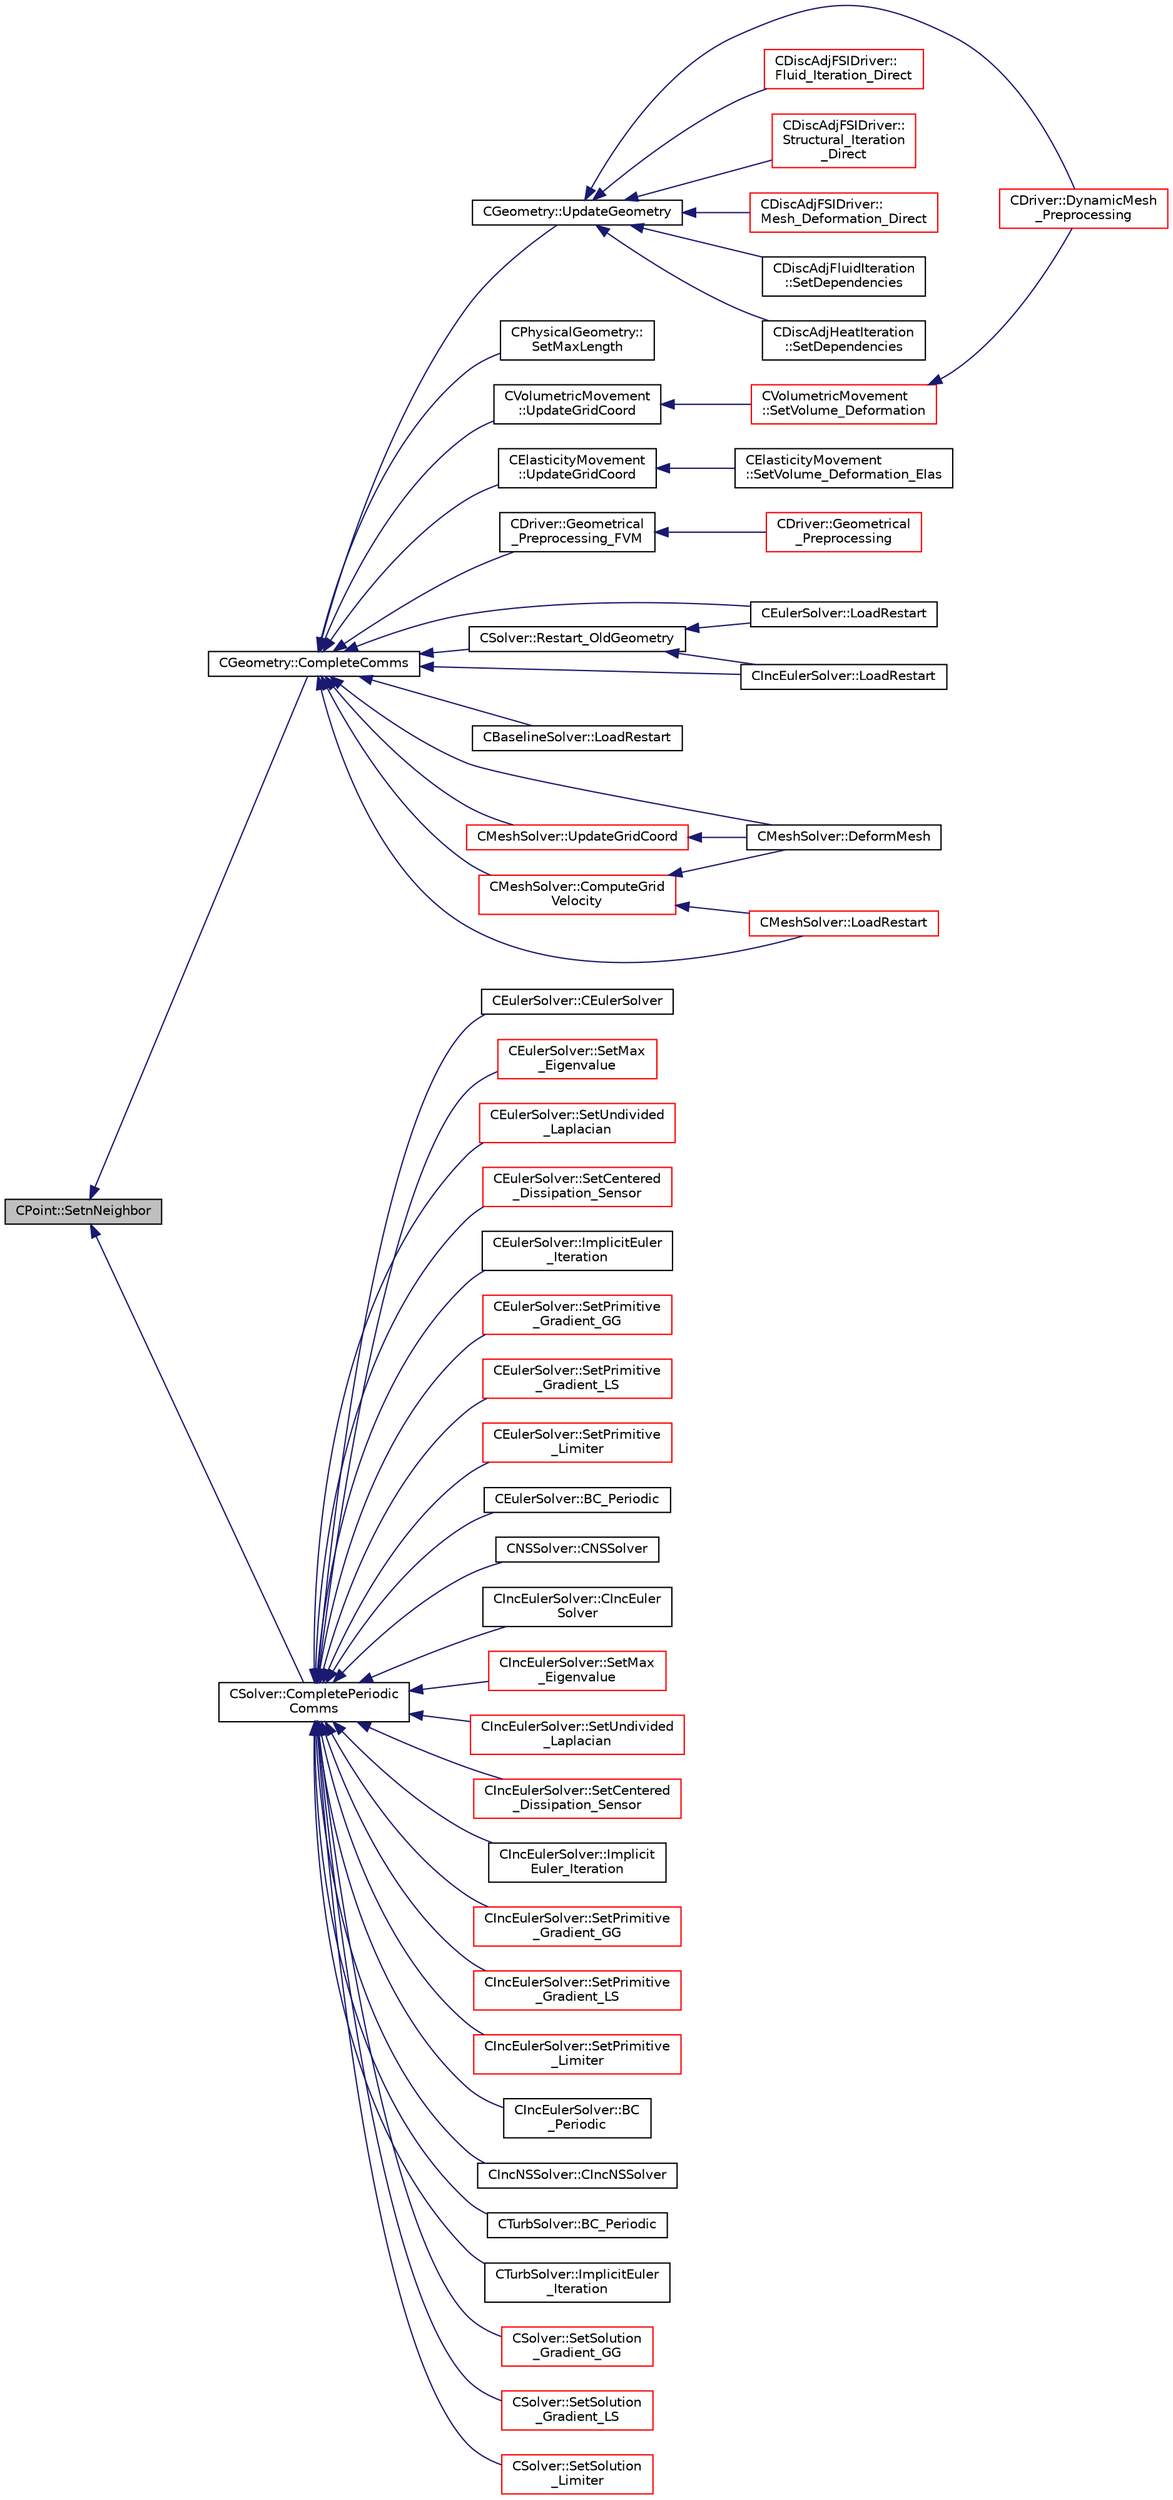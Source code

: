 digraph "CPoint::SetnNeighbor"
{
  edge [fontname="Helvetica",fontsize="10",labelfontname="Helvetica",labelfontsize="10"];
  node [fontname="Helvetica",fontsize="10",shape=record];
  rankdir="LR";
  Node2276 [label="CPoint::SetnNeighbor",height=0.2,width=0.4,color="black", fillcolor="grey75", style="filled", fontcolor="black"];
  Node2276 -> Node2277 [dir="back",color="midnightblue",fontsize="10",style="solid",fontname="Helvetica"];
  Node2277 [label="CGeometry::CompleteComms",height=0.2,width=0.4,color="black", fillcolor="white", style="filled",URL="$class_c_geometry.html#a18d2f0e3a00218eef232cd75029bc53e",tooltip="Routine to complete the set of non-blocking communications launched by InitiateComms() and unpacking ..."];
  Node2277 -> Node2278 [dir="back",color="midnightblue",fontsize="10",style="solid",fontname="Helvetica"];
  Node2278 [label="CGeometry::UpdateGeometry",height=0.2,width=0.4,color="black", fillcolor="white", style="filled",URL="$class_c_geometry.html#a19a4ef04ee51e37dc80cebf429e71a55",tooltip="Update the multi-grid structure and the wall-distance. "];
  Node2278 -> Node2279 [dir="back",color="midnightblue",fontsize="10",style="solid",fontname="Helvetica"];
  Node2279 [label="CDriver::DynamicMesh\l_Preprocessing",height=0.2,width=0.4,color="red", fillcolor="white", style="filled",URL="$class_c_driver.html#af585d91d9c08dbddcc2b3e67dd5f5af9",tooltip="GridMovement_Preprocessing. "];
  Node2278 -> Node2281 [dir="back",color="midnightblue",fontsize="10",style="solid",fontname="Helvetica"];
  Node2281 [label="CDiscAdjFSIDriver::\lFluid_Iteration_Direct",height=0.2,width=0.4,color="red", fillcolor="white", style="filled",URL="$class_c_disc_adj_f_s_i_driver.html#aade7f9d8b7f7f1ddccfdc62d3b1fdaa8",tooltip="Run a direct flow iteration. "];
  Node2278 -> Node2286 [dir="back",color="midnightblue",fontsize="10",style="solid",fontname="Helvetica"];
  Node2286 [label="CDiscAdjFSIDriver::\lStructural_Iteration\l_Direct",height=0.2,width=0.4,color="red", fillcolor="white", style="filled",URL="$class_c_disc_adj_f_s_i_driver.html#aef8192d6dd5451f1e496e9847c2c5c65",tooltip="Run a direct structural iteration. "];
  Node2278 -> Node2287 [dir="back",color="midnightblue",fontsize="10",style="solid",fontname="Helvetica"];
  Node2287 [label="CDiscAdjFSIDriver::\lMesh_Deformation_Direct",height=0.2,width=0.4,color="red", fillcolor="white", style="filled",URL="$class_c_disc_adj_f_s_i_driver.html#ad683500d6b3773af342165b1b18f5c59",tooltip="Run a direct mesh deformation. "];
  Node2278 -> Node2288 [dir="back",color="midnightblue",fontsize="10",style="solid",fontname="Helvetica"];
  Node2288 [label="CDiscAdjFluidIteration\l::SetDependencies",height=0.2,width=0.4,color="black", fillcolor="white", style="filled",URL="$class_c_disc_adj_fluid_iteration.html#aad302b77466b001d380ca8766ba8d85c",tooltip="Compute necessary variables that depend on the conservative variables or the mesh node positions (e..."];
  Node2278 -> Node2289 [dir="back",color="midnightblue",fontsize="10",style="solid",fontname="Helvetica"];
  Node2289 [label="CDiscAdjHeatIteration\l::SetDependencies",height=0.2,width=0.4,color="black", fillcolor="white", style="filled",URL="$class_c_disc_adj_heat_iteration.html#a8098b35364d0a2a7b1fa31850714e359",tooltip="Compute necessary variables that depend on the conservative variables or the mesh node positions (e..."];
  Node2277 -> Node2290 [dir="back",color="midnightblue",fontsize="10",style="solid",fontname="Helvetica"];
  Node2290 [label="CPhysicalGeometry::\lSetMaxLength",height=0.2,width=0.4,color="black", fillcolor="white", style="filled",URL="$class_c_physical_geometry.html#a2b4568d0c08c7035c9ad4b07c4561b2c",tooltip="Set the maximum cell-center to cell-center distance for CVs. "];
  Node2277 -> Node2291 [dir="back",color="midnightblue",fontsize="10",style="solid",fontname="Helvetica"];
  Node2291 [label="CVolumetricMovement\l::UpdateGridCoord",height=0.2,width=0.4,color="black", fillcolor="white", style="filled",URL="$class_c_volumetric_movement.html#aad474762b9f95bb5c867fe33fdb4efba",tooltip="Update the value of the coordinates after the grid movement. "];
  Node2291 -> Node2292 [dir="back",color="midnightblue",fontsize="10",style="solid",fontname="Helvetica"];
  Node2292 [label="CVolumetricMovement\l::SetVolume_Deformation",height=0.2,width=0.4,color="red", fillcolor="white", style="filled",URL="$class_c_volumetric_movement.html#a9120967db0448fb16cb3ddf14ce6b533",tooltip="Grid deformation using the spring analogy method. "];
  Node2292 -> Node2279 [dir="back",color="midnightblue",fontsize="10",style="solid",fontname="Helvetica"];
  Node2277 -> Node2314 [dir="back",color="midnightblue",fontsize="10",style="solid",fontname="Helvetica"];
  Node2314 [label="CElasticityMovement\l::UpdateGridCoord",height=0.2,width=0.4,color="black", fillcolor="white", style="filled",URL="$class_c_elasticity_movement.html#ae7d22e0f0d88bdc3be317d46f90c52d7",tooltip="Update the value of the coordinates after the grid movement. "];
  Node2314 -> Node2315 [dir="back",color="midnightblue",fontsize="10",style="solid",fontname="Helvetica"];
  Node2315 [label="CElasticityMovement\l::SetVolume_Deformation_Elas",height=0.2,width=0.4,color="black", fillcolor="white", style="filled",URL="$class_c_elasticity_movement.html#a214b75ab52f6238cf321ec5834289b8e",tooltip="Grid deformation using the linear elasticity equations. "];
  Node2277 -> Node2316 [dir="back",color="midnightblue",fontsize="10",style="solid",fontname="Helvetica"];
  Node2316 [label="CDriver::Geometrical\l_Preprocessing_FVM",height=0.2,width=0.4,color="black", fillcolor="white", style="filled",URL="$class_c_driver.html#a2007d2233a2d935a90140499ec4822a4",tooltip="Geometrical_Preprocessing_FVM. "];
  Node2316 -> Node2317 [dir="back",color="midnightblue",fontsize="10",style="solid",fontname="Helvetica"];
  Node2317 [label="CDriver::Geometrical\l_Preprocessing",height=0.2,width=0.4,color="red", fillcolor="white", style="filled",URL="$class_c_driver.html#ad3d55fa299acdb779a7772bcee249004",tooltip="Construction of the edge-based data structure and the multigrid structure. "];
  Node2277 -> Node2318 [dir="back",color="midnightblue",fontsize="10",style="solid",fontname="Helvetica"];
  Node2318 [label="CEulerSolver::LoadRestart",height=0.2,width=0.4,color="black", fillcolor="white", style="filled",URL="$class_c_euler_solver.html#a463d0854ec9cfb4a277794df9329ebae",tooltip="Load a solution from a restart file. "];
  Node2277 -> Node2319 [dir="back",color="midnightblue",fontsize="10",style="solid",fontname="Helvetica"];
  Node2319 [label="CIncEulerSolver::LoadRestart",height=0.2,width=0.4,color="black", fillcolor="white", style="filled",URL="$class_c_inc_euler_solver.html#aa4c572590c60bbc0f3db269eb55ea12f",tooltip="Load a solution from a restart file. "];
  Node2277 -> Node2320 [dir="back",color="midnightblue",fontsize="10",style="solid",fontname="Helvetica"];
  Node2320 [label="CSolver::Restart_OldGeometry",height=0.2,width=0.4,color="black", fillcolor="white", style="filled",URL="$class_c_solver.html#a5a2c57500290322ac02752f98fa1f163",tooltip="Load the geometries at the previous time states n and nM1. "];
  Node2320 -> Node2318 [dir="back",color="midnightblue",fontsize="10",style="solid",fontname="Helvetica"];
  Node2320 -> Node2319 [dir="back",color="midnightblue",fontsize="10",style="solid",fontname="Helvetica"];
  Node2277 -> Node2321 [dir="back",color="midnightblue",fontsize="10",style="solid",fontname="Helvetica"];
  Node2321 [label="CBaselineSolver::LoadRestart",height=0.2,width=0.4,color="black", fillcolor="white", style="filled",URL="$class_c_baseline_solver.html#acb5f7a5211dcf8ba4337e9b251024553",tooltip="Load a solution from a restart file. "];
  Node2277 -> Node2322 [dir="back",color="midnightblue",fontsize="10",style="solid",fontname="Helvetica"];
  Node2322 [label="CMeshSolver::DeformMesh",height=0.2,width=0.4,color="black", fillcolor="white", style="filled",URL="$class_c_mesh_solver.html#a9f95488da182ba844e5ea3cd0d613399",tooltip="Grid deformation using the linear elasticity equations. "];
  Node2277 -> Node2323 [dir="back",color="midnightblue",fontsize="10",style="solid",fontname="Helvetica"];
  Node2323 [label="CMeshSolver::UpdateGridCoord",height=0.2,width=0.4,color="red", fillcolor="white", style="filled",URL="$class_c_mesh_solver.html#a2bec69d4296fc697955ebfff9d899971",tooltip="Update the value of the coordinates after the grid movement. "];
  Node2323 -> Node2322 [dir="back",color="midnightblue",fontsize="10",style="solid",fontname="Helvetica"];
  Node2277 -> Node2325 [dir="back",color="midnightblue",fontsize="10",style="solid",fontname="Helvetica"];
  Node2325 [label="CMeshSolver::ComputeGrid\lVelocity",height=0.2,width=0.4,color="red", fillcolor="white", style="filled",URL="$class_c_mesh_solver.html#af8ed30c05a9adae36d8b41a88a53a448",tooltip="Compute the grid velocity form the displacements of the mesh. "];
  Node2325 -> Node2322 [dir="back",color="midnightblue",fontsize="10",style="solid",fontname="Helvetica"];
  Node2325 -> Node2326 [dir="back",color="midnightblue",fontsize="10",style="solid",fontname="Helvetica"];
  Node2326 [label="CMeshSolver::LoadRestart",height=0.2,width=0.4,color="red", fillcolor="white", style="filled",URL="$class_c_mesh_solver.html#a158c64de91317d7570e7192493fe0a19",tooltip="Load a solution from a restart file. "];
  Node2277 -> Node2326 [dir="back",color="midnightblue",fontsize="10",style="solid",fontname="Helvetica"];
  Node2276 -> Node2327 [dir="back",color="midnightblue",fontsize="10",style="solid",fontname="Helvetica"];
  Node2327 [label="CSolver::CompletePeriodic\lComms",height=0.2,width=0.4,color="black", fillcolor="white", style="filled",URL="$class_c_solver.html#a7e77df2076057995213de49d4ca2e7c7",tooltip="Routine to complete the set of non-blocking periodic communications launched by InitiatePeriodicComms..."];
  Node2327 -> Node2328 [dir="back",color="midnightblue",fontsize="10",style="solid",fontname="Helvetica"];
  Node2328 [label="CEulerSolver::CEulerSolver",height=0.2,width=0.4,color="black", fillcolor="white", style="filled",URL="$class_c_euler_solver.html#ae1e74218b4e943111b100d7ddcbd4db9"];
  Node2327 -> Node2329 [dir="back",color="midnightblue",fontsize="10",style="solid",fontname="Helvetica"];
  Node2329 [label="CEulerSolver::SetMax\l_Eigenvalue",height=0.2,width=0.4,color="red", fillcolor="white", style="filled",URL="$class_c_euler_solver.html#a76f7fdf349ae41c6f0cf4df82b571fb1",tooltip="Compute the max eigenvalue. "];
  Node2327 -> Node2332 [dir="back",color="midnightblue",fontsize="10",style="solid",fontname="Helvetica"];
  Node2332 [label="CEulerSolver::SetUndivided\l_Laplacian",height=0.2,width=0.4,color="red", fillcolor="white", style="filled",URL="$class_c_euler_solver.html#adc7c82a25b8be22b16b5452c1992744f",tooltip="Compute the undivided laplacian for the solution, except the energy equation. "];
  Node2327 -> Node2333 [dir="back",color="midnightblue",fontsize="10",style="solid",fontname="Helvetica"];
  Node2333 [label="CEulerSolver::SetCentered\l_Dissipation_Sensor",height=0.2,width=0.4,color="red", fillcolor="white", style="filled",URL="$class_c_euler_solver.html#a2f4e3619ae65c63cbda1ef2098441ab4",tooltip="Compute a pressure sensor switch. "];
  Node2327 -> Node2334 [dir="back",color="midnightblue",fontsize="10",style="solid",fontname="Helvetica"];
  Node2334 [label="CEulerSolver::ImplicitEuler\l_Iteration",height=0.2,width=0.4,color="black", fillcolor="white", style="filled",URL="$class_c_euler_solver.html#a4e8277fc44dc97c8d73fbe3347204372",tooltip="Update the solution using an implicit Euler scheme. "];
  Node2327 -> Node2335 [dir="back",color="midnightblue",fontsize="10",style="solid",fontname="Helvetica"];
  Node2335 [label="CEulerSolver::SetPrimitive\l_Gradient_GG",height=0.2,width=0.4,color="red", fillcolor="white", style="filled",URL="$class_c_euler_solver.html#a74fb3b502b83371fcf0728ec546e039b",tooltip="Compute the gradient of the primitive variables using Green-Gauss method, and stores the result in th..."];
  Node2327 -> Node2336 [dir="back",color="midnightblue",fontsize="10",style="solid",fontname="Helvetica"];
  Node2336 [label="CEulerSolver::SetPrimitive\l_Gradient_LS",height=0.2,width=0.4,color="red", fillcolor="white", style="filled",URL="$class_c_euler_solver.html#a734d5bd064215fb722477f39993155d4",tooltip="Compute the gradient of the primitive variables using a Least-Squares method, and stores the result i..."];
  Node2327 -> Node2337 [dir="back",color="midnightblue",fontsize="10",style="solid",fontname="Helvetica"];
  Node2337 [label="CEulerSolver::SetPrimitive\l_Limiter",height=0.2,width=0.4,color="red", fillcolor="white", style="filled",URL="$class_c_euler_solver.html#a43004a7f0fad7a6d1f435144710bf13e",tooltip="Compute the limiter of the primitive variables. "];
  Node2327 -> Node2338 [dir="back",color="midnightblue",fontsize="10",style="solid",fontname="Helvetica"];
  Node2338 [label="CEulerSolver::BC_Periodic",height=0.2,width=0.4,color="black", fillcolor="white", style="filled",URL="$class_c_euler_solver.html#a9bd458698ede3dffd1b4d1f974f39b03",tooltip="Impose a periodic boundary condition by summing contributions from the complete control volume..."];
  Node2327 -> Node2339 [dir="back",color="midnightblue",fontsize="10",style="solid",fontname="Helvetica"];
  Node2339 [label="CNSSolver::CNSSolver",height=0.2,width=0.4,color="black", fillcolor="white", style="filled",URL="$class_c_n_s_solver.html#a2a8ad49c42b4546696e631cf44b7788b"];
  Node2327 -> Node2340 [dir="back",color="midnightblue",fontsize="10",style="solid",fontname="Helvetica"];
  Node2340 [label="CIncEulerSolver::CIncEuler\lSolver",height=0.2,width=0.4,color="black", fillcolor="white", style="filled",URL="$class_c_inc_euler_solver.html#a91f644b8f9a00215bac5bcd31dfc06d8"];
  Node2327 -> Node2341 [dir="back",color="midnightblue",fontsize="10",style="solid",fontname="Helvetica"];
  Node2341 [label="CIncEulerSolver::SetMax\l_Eigenvalue",height=0.2,width=0.4,color="red", fillcolor="white", style="filled",URL="$class_c_inc_euler_solver.html#ab804c5648aa5dd71ea12a57997167984",tooltip="Compute the max eigenvalue. "];
  Node2327 -> Node2344 [dir="back",color="midnightblue",fontsize="10",style="solid",fontname="Helvetica"];
  Node2344 [label="CIncEulerSolver::SetUndivided\l_Laplacian",height=0.2,width=0.4,color="red", fillcolor="white", style="filled",URL="$class_c_inc_euler_solver.html#a8b5d7772432b9759213892a50621c329",tooltip="Compute the undivided laplacian for the solution, except the energy equation. "];
  Node2327 -> Node2345 [dir="back",color="midnightblue",fontsize="10",style="solid",fontname="Helvetica"];
  Node2345 [label="CIncEulerSolver::SetCentered\l_Dissipation_Sensor",height=0.2,width=0.4,color="red", fillcolor="white", style="filled",URL="$class_c_inc_euler_solver.html#a2323a0e322236c24668be8750dbaf237",tooltip="Compute a pressure sensor switch. "];
  Node2327 -> Node2346 [dir="back",color="midnightblue",fontsize="10",style="solid",fontname="Helvetica"];
  Node2346 [label="CIncEulerSolver::Implicit\lEuler_Iteration",height=0.2,width=0.4,color="black", fillcolor="white", style="filled",URL="$class_c_inc_euler_solver.html#ad84dd4225bb9d158c52b26e2f30f6fa7",tooltip="Update the solution using an implicit Euler scheme. "];
  Node2327 -> Node2347 [dir="back",color="midnightblue",fontsize="10",style="solid",fontname="Helvetica"];
  Node2347 [label="CIncEulerSolver::SetPrimitive\l_Gradient_GG",height=0.2,width=0.4,color="red", fillcolor="white", style="filled",URL="$class_c_inc_euler_solver.html#a856a6db100c40b9c3df557d1dfe72c2b",tooltip="Compute the gradient of the primitive variables using Green-Gauss method, and stores the result in th..."];
  Node2327 -> Node2348 [dir="back",color="midnightblue",fontsize="10",style="solid",fontname="Helvetica"];
  Node2348 [label="CIncEulerSolver::SetPrimitive\l_Gradient_LS",height=0.2,width=0.4,color="red", fillcolor="white", style="filled",URL="$class_c_inc_euler_solver.html#a3e3355cbeb9d265f4073cca113b9d46e",tooltip="Compute the gradient of the primitive variables using a Least-Squares method, and stores the result i..."];
  Node2327 -> Node2349 [dir="back",color="midnightblue",fontsize="10",style="solid",fontname="Helvetica"];
  Node2349 [label="CIncEulerSolver::SetPrimitive\l_Limiter",height=0.2,width=0.4,color="red", fillcolor="white", style="filled",URL="$class_c_inc_euler_solver.html#a00bd56828c4e41ec3ff1e8753cb320ec",tooltip="Compute the limiter of the primitive variables. "];
  Node2327 -> Node2350 [dir="back",color="midnightblue",fontsize="10",style="solid",fontname="Helvetica"];
  Node2350 [label="CIncEulerSolver::BC\l_Periodic",height=0.2,width=0.4,color="black", fillcolor="white", style="filled",URL="$class_c_inc_euler_solver.html#a994af5dbe296f8a1873e416c3b2fc2a7",tooltip="Impose a periodic boundary condition by summing contributions from the complete control volume..."];
  Node2327 -> Node2351 [dir="back",color="midnightblue",fontsize="10",style="solid",fontname="Helvetica"];
  Node2351 [label="CIncNSSolver::CIncNSSolver",height=0.2,width=0.4,color="black", fillcolor="white", style="filled",URL="$class_c_inc_n_s_solver.html#a82152ac7e91fb1c5c073d98a1f08e2aa"];
  Node2327 -> Node2352 [dir="back",color="midnightblue",fontsize="10",style="solid",fontname="Helvetica"];
  Node2352 [label="CTurbSolver::BC_Periodic",height=0.2,width=0.4,color="black", fillcolor="white", style="filled",URL="$class_c_turb_solver.html#a954cfdd45dfce9df024a30b558b54b25",tooltip="Impose a periodic boundary condition by summing contributions from the complete control volume..."];
  Node2327 -> Node2353 [dir="back",color="midnightblue",fontsize="10",style="solid",fontname="Helvetica"];
  Node2353 [label="CTurbSolver::ImplicitEuler\l_Iteration",height=0.2,width=0.4,color="black", fillcolor="white", style="filled",URL="$class_c_turb_solver.html#af7a0ab68fbb2925c56863df97b3ea4ee",tooltip="Update the solution using an implicit solver. "];
  Node2327 -> Node2354 [dir="back",color="midnightblue",fontsize="10",style="solid",fontname="Helvetica"];
  Node2354 [label="CSolver::SetSolution\l_Gradient_GG",height=0.2,width=0.4,color="red", fillcolor="white", style="filled",URL="$class_c_solver.html#aac4d5e5f3ff20e7e37d55fa5e4ed3647",tooltip="Compute the Green-Gauss gradient of the solution. "];
  Node2327 -> Node2363 [dir="back",color="midnightblue",fontsize="10",style="solid",fontname="Helvetica"];
  Node2363 [label="CSolver::SetSolution\l_Gradient_LS",height=0.2,width=0.4,color="red", fillcolor="white", style="filled",URL="$class_c_solver.html#ac4d9cf9609d7bdb52e7f1dc9cc8b4c1f",tooltip="Compute the Least Squares gradient of the solution. "];
  Node2327 -> Node2364 [dir="back",color="midnightblue",fontsize="10",style="solid",fontname="Helvetica"];
  Node2364 [label="CSolver::SetSolution\l_Limiter",height=0.2,width=0.4,color="red", fillcolor="white", style="filled",URL="$class_c_solver.html#a641e9c59698ab9c7c2fb91107ad70d77",tooltip="Compute slope limiter. "];
}
